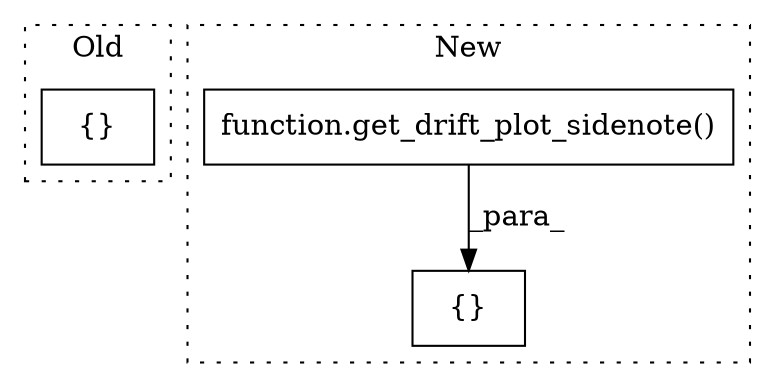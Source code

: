 digraph G {
subgraph cluster0 {
1 [label="{}" a="59" s="11427,11436" l="1,0" shape="box"];
label = "Old";
style="dotted";
}
subgraph cluster1 {
2 [label="function.get_drift_plot_sidenote()" a="75" s="11425,11509" l="24,1" shape="box"];
3 [label="{}" a="59" s="11138,11510" l="1,0" shape="box"];
label = "New";
style="dotted";
}
2 -> 3 [label="_para_"];
}